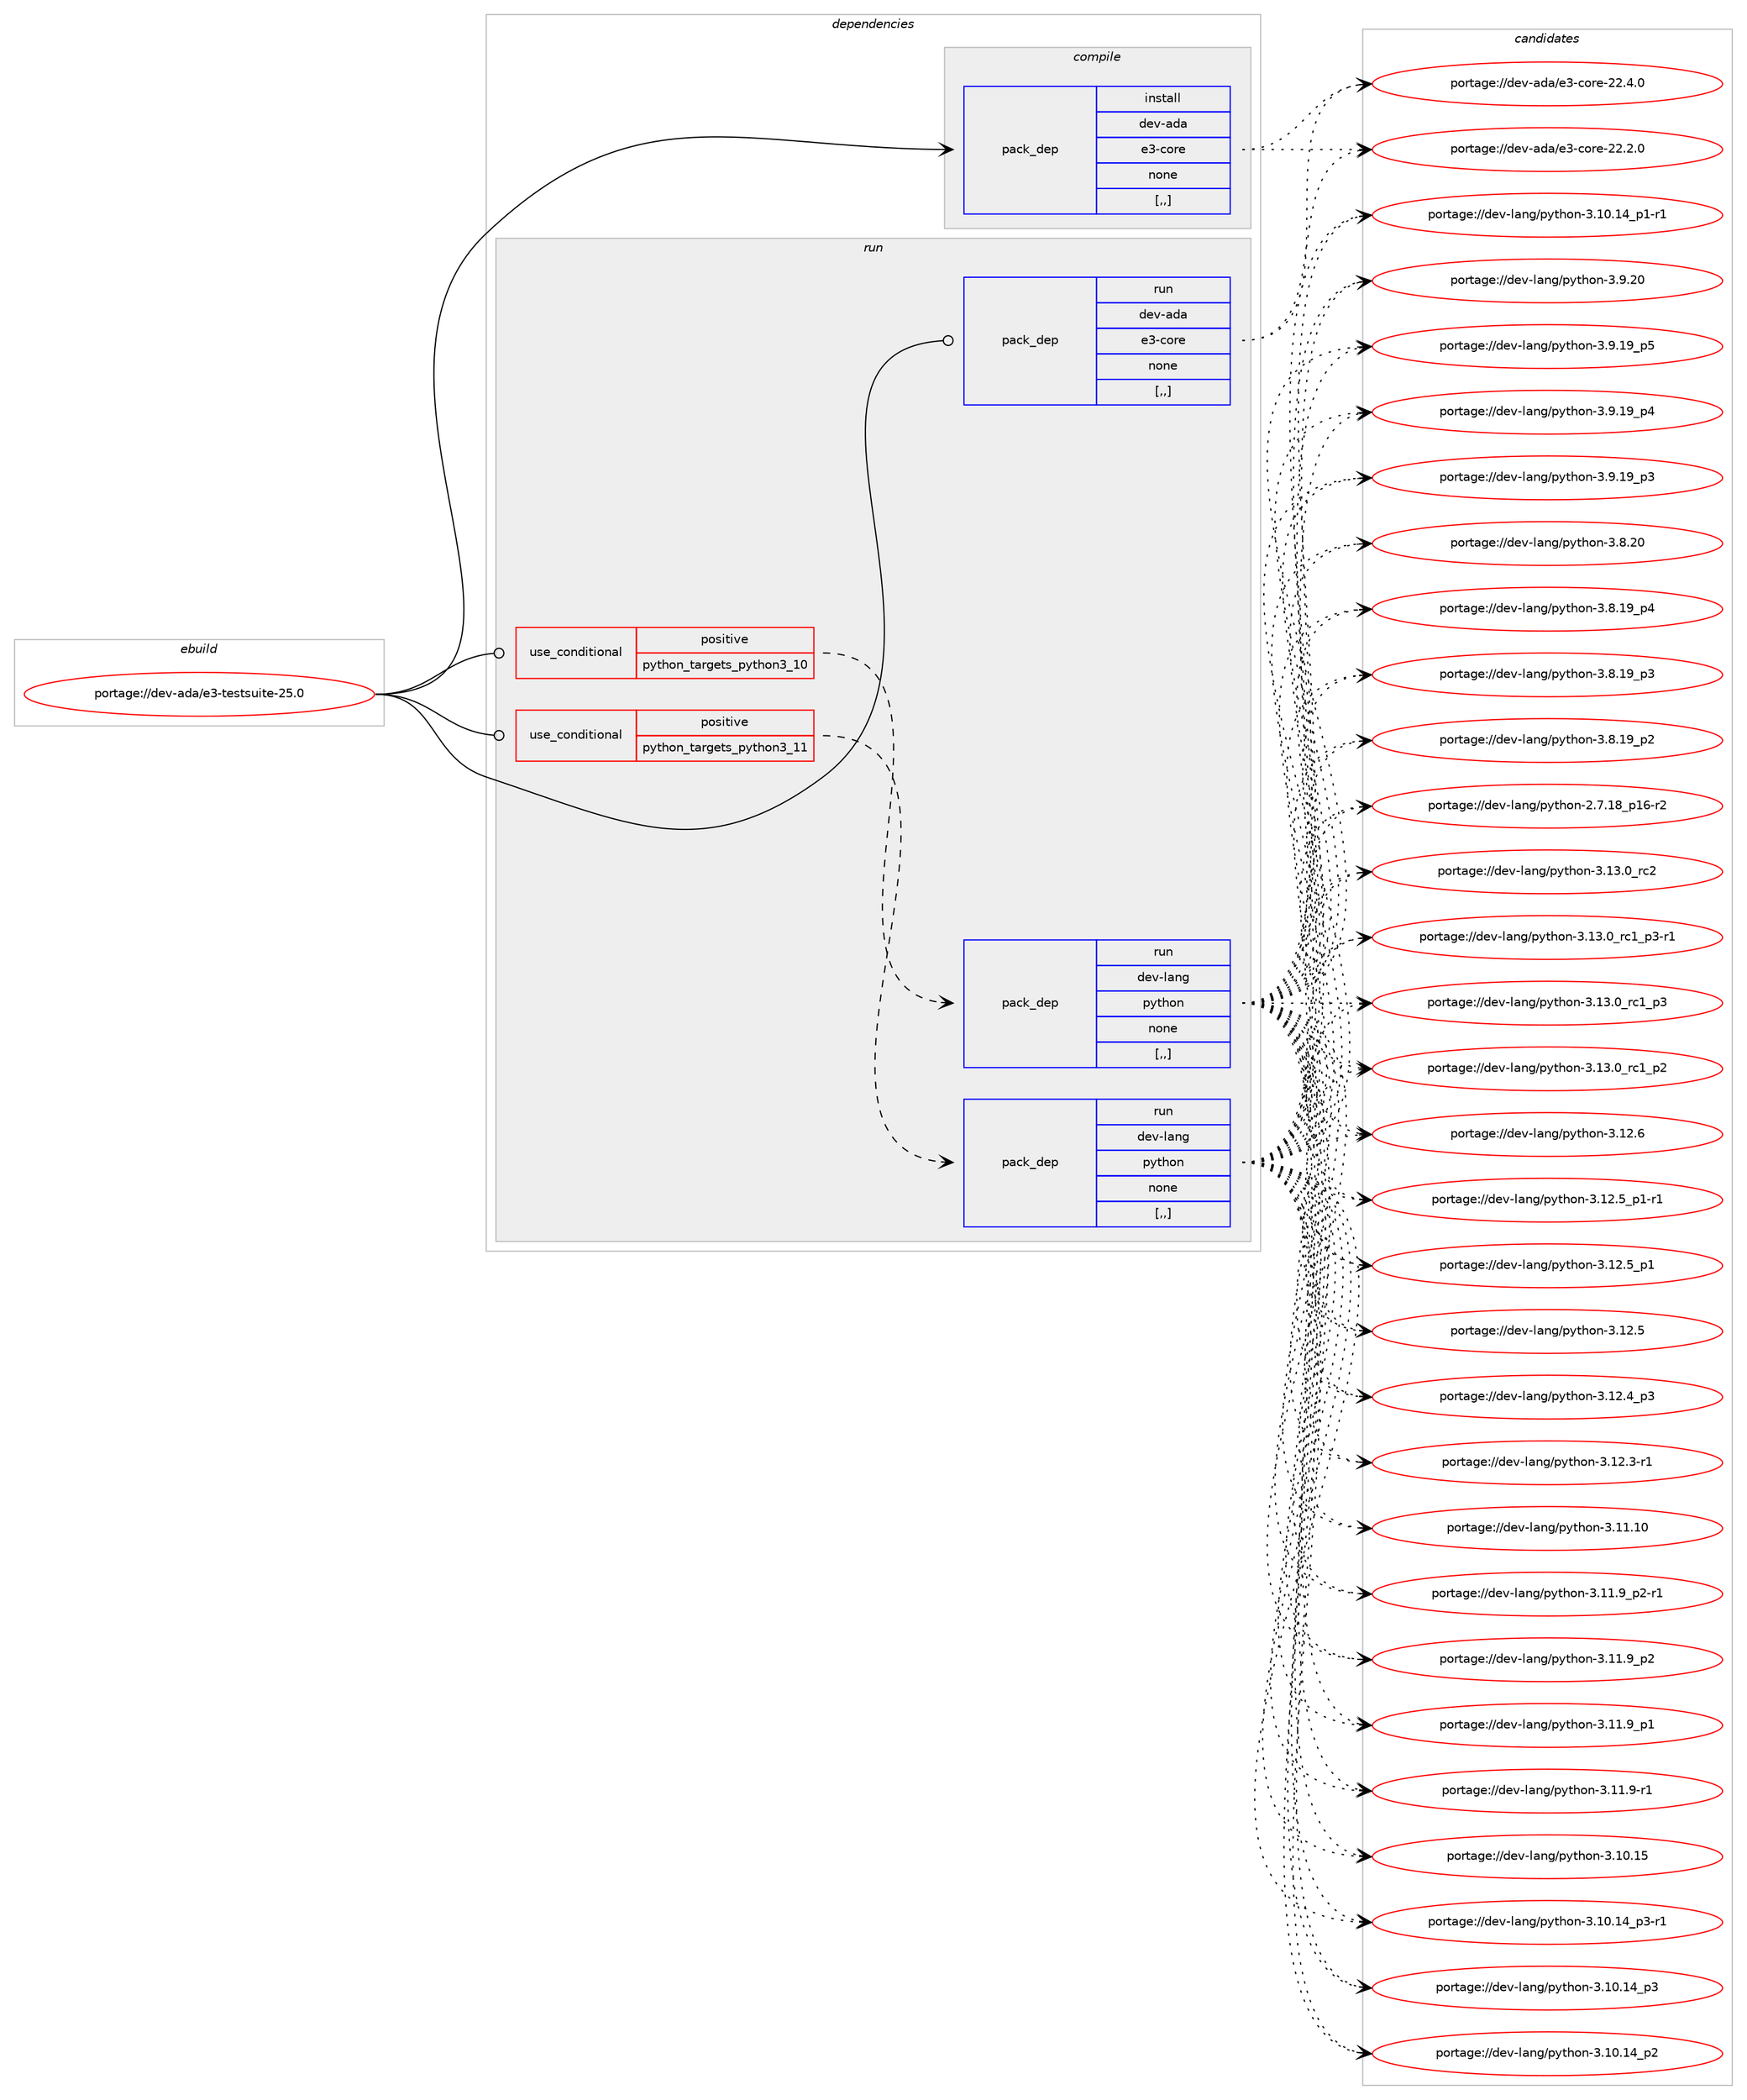 digraph prolog {

# *************
# Graph options
# *************

newrank=true;
concentrate=true;
compound=true;
graph [rankdir=LR,fontname=Helvetica,fontsize=10,ranksep=1.5];#, ranksep=2.5, nodesep=0.2];
edge  [arrowhead=vee];
node  [fontname=Helvetica,fontsize=10];

# **********
# The ebuild
# **********

subgraph cluster_leftcol {
color=gray;
label=<<i>ebuild</i>>;
id [label="portage://dev-ada/e3-testsuite-25.0", color=red, width=4, href="../dev-ada/e3-testsuite-25.0.svg"];
}

# ****************
# The dependencies
# ****************

subgraph cluster_midcol {
color=gray;
label=<<i>dependencies</i>>;
subgraph cluster_compile {
fillcolor="#eeeeee";
style=filled;
label=<<i>compile</i>>;
subgraph pack406207 {
dependency557015 [label=<<TABLE BORDER="0" CELLBORDER="1" CELLSPACING="0" CELLPADDING="4" WIDTH="220"><TR><TD ROWSPAN="6" CELLPADDING="30">pack_dep</TD></TR><TR><TD WIDTH="110">install</TD></TR><TR><TD>dev-ada</TD></TR><TR><TD>e3-core</TD></TR><TR><TD>none</TD></TR><TR><TD>[,,]</TD></TR></TABLE>>, shape=none, color=blue];
}
id:e -> dependency557015:w [weight=20,style="solid",arrowhead="vee"];
}
subgraph cluster_compileandrun {
fillcolor="#eeeeee";
style=filled;
label=<<i>compile and run</i>>;
}
subgraph cluster_run {
fillcolor="#eeeeee";
style=filled;
label=<<i>run</i>>;
subgraph cond146286 {
dependency557016 [label=<<TABLE BORDER="0" CELLBORDER="1" CELLSPACING="0" CELLPADDING="4"><TR><TD ROWSPAN="3" CELLPADDING="10">use_conditional</TD></TR><TR><TD>positive</TD></TR><TR><TD>python_targets_python3_10</TD></TR></TABLE>>, shape=none, color=red];
subgraph pack406208 {
dependency557017 [label=<<TABLE BORDER="0" CELLBORDER="1" CELLSPACING="0" CELLPADDING="4" WIDTH="220"><TR><TD ROWSPAN="6" CELLPADDING="30">pack_dep</TD></TR><TR><TD WIDTH="110">run</TD></TR><TR><TD>dev-lang</TD></TR><TR><TD>python</TD></TR><TR><TD>none</TD></TR><TR><TD>[,,]</TD></TR></TABLE>>, shape=none, color=blue];
}
dependency557016:e -> dependency557017:w [weight=20,style="dashed",arrowhead="vee"];
}
id:e -> dependency557016:w [weight=20,style="solid",arrowhead="odot"];
subgraph cond146287 {
dependency557018 [label=<<TABLE BORDER="0" CELLBORDER="1" CELLSPACING="0" CELLPADDING="4"><TR><TD ROWSPAN="3" CELLPADDING="10">use_conditional</TD></TR><TR><TD>positive</TD></TR><TR><TD>python_targets_python3_11</TD></TR></TABLE>>, shape=none, color=red];
subgraph pack406209 {
dependency557019 [label=<<TABLE BORDER="0" CELLBORDER="1" CELLSPACING="0" CELLPADDING="4" WIDTH="220"><TR><TD ROWSPAN="6" CELLPADDING="30">pack_dep</TD></TR><TR><TD WIDTH="110">run</TD></TR><TR><TD>dev-lang</TD></TR><TR><TD>python</TD></TR><TR><TD>none</TD></TR><TR><TD>[,,]</TD></TR></TABLE>>, shape=none, color=blue];
}
dependency557018:e -> dependency557019:w [weight=20,style="dashed",arrowhead="vee"];
}
id:e -> dependency557018:w [weight=20,style="solid",arrowhead="odot"];
subgraph pack406210 {
dependency557020 [label=<<TABLE BORDER="0" CELLBORDER="1" CELLSPACING="0" CELLPADDING="4" WIDTH="220"><TR><TD ROWSPAN="6" CELLPADDING="30">pack_dep</TD></TR><TR><TD WIDTH="110">run</TD></TR><TR><TD>dev-ada</TD></TR><TR><TD>e3-core</TD></TR><TR><TD>none</TD></TR><TR><TD>[,,]</TD></TR></TABLE>>, shape=none, color=blue];
}
id:e -> dependency557020:w [weight=20,style="solid",arrowhead="odot"];
}
}

# **************
# The candidates
# **************

subgraph cluster_choices {
rank=same;
color=gray;
label=<<i>candidates</i>>;

subgraph choice406207 {
color=black;
nodesep=1;
choice1001011184597100974710151459911111410145505046524648 [label="portage://dev-ada/e3-core-22.4.0", color=red, width=4,href="../dev-ada/e3-core-22.4.0.svg"];
choice1001011184597100974710151459911111410145505046504648 [label="portage://dev-ada/e3-core-22.2.0", color=red, width=4,href="../dev-ada/e3-core-22.2.0.svg"];
dependency557015:e -> choice1001011184597100974710151459911111410145505046524648:w [style=dotted,weight="100"];
dependency557015:e -> choice1001011184597100974710151459911111410145505046504648:w [style=dotted,weight="100"];
}
subgraph choice406208 {
color=black;
nodesep=1;
choice10010111845108971101034711212111610411111045514649514648951149950 [label="portage://dev-lang/python-3.13.0_rc2", color=red, width=4,href="../dev-lang/python-3.13.0_rc2.svg"];
choice1001011184510897110103471121211161041111104551464951464895114994995112514511449 [label="portage://dev-lang/python-3.13.0_rc1_p3-r1", color=red, width=4,href="../dev-lang/python-3.13.0_rc1_p3-r1.svg"];
choice100101118451089711010347112121116104111110455146495146489511499499511251 [label="portage://dev-lang/python-3.13.0_rc1_p3", color=red, width=4,href="../dev-lang/python-3.13.0_rc1_p3.svg"];
choice100101118451089711010347112121116104111110455146495146489511499499511250 [label="portage://dev-lang/python-3.13.0_rc1_p2", color=red, width=4,href="../dev-lang/python-3.13.0_rc1_p2.svg"];
choice10010111845108971101034711212111610411111045514649504654 [label="portage://dev-lang/python-3.12.6", color=red, width=4,href="../dev-lang/python-3.12.6.svg"];
choice1001011184510897110103471121211161041111104551464950465395112494511449 [label="portage://dev-lang/python-3.12.5_p1-r1", color=red, width=4,href="../dev-lang/python-3.12.5_p1-r1.svg"];
choice100101118451089711010347112121116104111110455146495046539511249 [label="portage://dev-lang/python-3.12.5_p1", color=red, width=4,href="../dev-lang/python-3.12.5_p1.svg"];
choice10010111845108971101034711212111610411111045514649504653 [label="portage://dev-lang/python-3.12.5", color=red, width=4,href="../dev-lang/python-3.12.5.svg"];
choice100101118451089711010347112121116104111110455146495046529511251 [label="portage://dev-lang/python-3.12.4_p3", color=red, width=4,href="../dev-lang/python-3.12.4_p3.svg"];
choice100101118451089711010347112121116104111110455146495046514511449 [label="portage://dev-lang/python-3.12.3-r1", color=red, width=4,href="../dev-lang/python-3.12.3-r1.svg"];
choice1001011184510897110103471121211161041111104551464949464948 [label="portage://dev-lang/python-3.11.10", color=red, width=4,href="../dev-lang/python-3.11.10.svg"];
choice1001011184510897110103471121211161041111104551464949465795112504511449 [label="portage://dev-lang/python-3.11.9_p2-r1", color=red, width=4,href="../dev-lang/python-3.11.9_p2-r1.svg"];
choice100101118451089711010347112121116104111110455146494946579511250 [label="portage://dev-lang/python-3.11.9_p2", color=red, width=4,href="../dev-lang/python-3.11.9_p2.svg"];
choice100101118451089711010347112121116104111110455146494946579511249 [label="portage://dev-lang/python-3.11.9_p1", color=red, width=4,href="../dev-lang/python-3.11.9_p1.svg"];
choice100101118451089711010347112121116104111110455146494946574511449 [label="portage://dev-lang/python-3.11.9-r1", color=red, width=4,href="../dev-lang/python-3.11.9-r1.svg"];
choice1001011184510897110103471121211161041111104551464948464953 [label="portage://dev-lang/python-3.10.15", color=red, width=4,href="../dev-lang/python-3.10.15.svg"];
choice100101118451089711010347112121116104111110455146494846495295112514511449 [label="portage://dev-lang/python-3.10.14_p3-r1", color=red, width=4,href="../dev-lang/python-3.10.14_p3-r1.svg"];
choice10010111845108971101034711212111610411111045514649484649529511251 [label="portage://dev-lang/python-3.10.14_p3", color=red, width=4,href="../dev-lang/python-3.10.14_p3.svg"];
choice10010111845108971101034711212111610411111045514649484649529511250 [label="portage://dev-lang/python-3.10.14_p2", color=red, width=4,href="../dev-lang/python-3.10.14_p2.svg"];
choice100101118451089711010347112121116104111110455146494846495295112494511449 [label="portage://dev-lang/python-3.10.14_p1-r1", color=red, width=4,href="../dev-lang/python-3.10.14_p1-r1.svg"];
choice10010111845108971101034711212111610411111045514657465048 [label="portage://dev-lang/python-3.9.20", color=red, width=4,href="../dev-lang/python-3.9.20.svg"];
choice100101118451089711010347112121116104111110455146574649579511253 [label="portage://dev-lang/python-3.9.19_p5", color=red, width=4,href="../dev-lang/python-3.9.19_p5.svg"];
choice100101118451089711010347112121116104111110455146574649579511252 [label="portage://dev-lang/python-3.9.19_p4", color=red, width=4,href="../dev-lang/python-3.9.19_p4.svg"];
choice100101118451089711010347112121116104111110455146574649579511251 [label="portage://dev-lang/python-3.9.19_p3", color=red, width=4,href="../dev-lang/python-3.9.19_p3.svg"];
choice10010111845108971101034711212111610411111045514656465048 [label="portage://dev-lang/python-3.8.20", color=red, width=4,href="../dev-lang/python-3.8.20.svg"];
choice100101118451089711010347112121116104111110455146564649579511252 [label="portage://dev-lang/python-3.8.19_p4", color=red, width=4,href="../dev-lang/python-3.8.19_p4.svg"];
choice100101118451089711010347112121116104111110455146564649579511251 [label="portage://dev-lang/python-3.8.19_p3", color=red, width=4,href="../dev-lang/python-3.8.19_p3.svg"];
choice100101118451089711010347112121116104111110455146564649579511250 [label="portage://dev-lang/python-3.8.19_p2", color=red, width=4,href="../dev-lang/python-3.8.19_p2.svg"];
choice100101118451089711010347112121116104111110455046554649569511249544511450 [label="portage://dev-lang/python-2.7.18_p16-r2", color=red, width=4,href="../dev-lang/python-2.7.18_p16-r2.svg"];
dependency557017:e -> choice10010111845108971101034711212111610411111045514649514648951149950:w [style=dotted,weight="100"];
dependency557017:e -> choice1001011184510897110103471121211161041111104551464951464895114994995112514511449:w [style=dotted,weight="100"];
dependency557017:e -> choice100101118451089711010347112121116104111110455146495146489511499499511251:w [style=dotted,weight="100"];
dependency557017:e -> choice100101118451089711010347112121116104111110455146495146489511499499511250:w [style=dotted,weight="100"];
dependency557017:e -> choice10010111845108971101034711212111610411111045514649504654:w [style=dotted,weight="100"];
dependency557017:e -> choice1001011184510897110103471121211161041111104551464950465395112494511449:w [style=dotted,weight="100"];
dependency557017:e -> choice100101118451089711010347112121116104111110455146495046539511249:w [style=dotted,weight="100"];
dependency557017:e -> choice10010111845108971101034711212111610411111045514649504653:w [style=dotted,weight="100"];
dependency557017:e -> choice100101118451089711010347112121116104111110455146495046529511251:w [style=dotted,weight="100"];
dependency557017:e -> choice100101118451089711010347112121116104111110455146495046514511449:w [style=dotted,weight="100"];
dependency557017:e -> choice1001011184510897110103471121211161041111104551464949464948:w [style=dotted,weight="100"];
dependency557017:e -> choice1001011184510897110103471121211161041111104551464949465795112504511449:w [style=dotted,weight="100"];
dependency557017:e -> choice100101118451089711010347112121116104111110455146494946579511250:w [style=dotted,weight="100"];
dependency557017:e -> choice100101118451089711010347112121116104111110455146494946579511249:w [style=dotted,weight="100"];
dependency557017:e -> choice100101118451089711010347112121116104111110455146494946574511449:w [style=dotted,weight="100"];
dependency557017:e -> choice1001011184510897110103471121211161041111104551464948464953:w [style=dotted,weight="100"];
dependency557017:e -> choice100101118451089711010347112121116104111110455146494846495295112514511449:w [style=dotted,weight="100"];
dependency557017:e -> choice10010111845108971101034711212111610411111045514649484649529511251:w [style=dotted,weight="100"];
dependency557017:e -> choice10010111845108971101034711212111610411111045514649484649529511250:w [style=dotted,weight="100"];
dependency557017:e -> choice100101118451089711010347112121116104111110455146494846495295112494511449:w [style=dotted,weight="100"];
dependency557017:e -> choice10010111845108971101034711212111610411111045514657465048:w [style=dotted,weight="100"];
dependency557017:e -> choice100101118451089711010347112121116104111110455146574649579511253:w [style=dotted,weight="100"];
dependency557017:e -> choice100101118451089711010347112121116104111110455146574649579511252:w [style=dotted,weight="100"];
dependency557017:e -> choice100101118451089711010347112121116104111110455146574649579511251:w [style=dotted,weight="100"];
dependency557017:e -> choice10010111845108971101034711212111610411111045514656465048:w [style=dotted,weight="100"];
dependency557017:e -> choice100101118451089711010347112121116104111110455146564649579511252:w [style=dotted,weight="100"];
dependency557017:e -> choice100101118451089711010347112121116104111110455146564649579511251:w [style=dotted,weight="100"];
dependency557017:e -> choice100101118451089711010347112121116104111110455146564649579511250:w [style=dotted,weight="100"];
dependency557017:e -> choice100101118451089711010347112121116104111110455046554649569511249544511450:w [style=dotted,weight="100"];
}
subgraph choice406209 {
color=black;
nodesep=1;
choice10010111845108971101034711212111610411111045514649514648951149950 [label="portage://dev-lang/python-3.13.0_rc2", color=red, width=4,href="../dev-lang/python-3.13.0_rc2.svg"];
choice1001011184510897110103471121211161041111104551464951464895114994995112514511449 [label="portage://dev-lang/python-3.13.0_rc1_p3-r1", color=red, width=4,href="../dev-lang/python-3.13.0_rc1_p3-r1.svg"];
choice100101118451089711010347112121116104111110455146495146489511499499511251 [label="portage://dev-lang/python-3.13.0_rc1_p3", color=red, width=4,href="../dev-lang/python-3.13.0_rc1_p3.svg"];
choice100101118451089711010347112121116104111110455146495146489511499499511250 [label="portage://dev-lang/python-3.13.0_rc1_p2", color=red, width=4,href="../dev-lang/python-3.13.0_rc1_p2.svg"];
choice10010111845108971101034711212111610411111045514649504654 [label="portage://dev-lang/python-3.12.6", color=red, width=4,href="../dev-lang/python-3.12.6.svg"];
choice1001011184510897110103471121211161041111104551464950465395112494511449 [label="portage://dev-lang/python-3.12.5_p1-r1", color=red, width=4,href="../dev-lang/python-3.12.5_p1-r1.svg"];
choice100101118451089711010347112121116104111110455146495046539511249 [label="portage://dev-lang/python-3.12.5_p1", color=red, width=4,href="../dev-lang/python-3.12.5_p1.svg"];
choice10010111845108971101034711212111610411111045514649504653 [label="portage://dev-lang/python-3.12.5", color=red, width=4,href="../dev-lang/python-3.12.5.svg"];
choice100101118451089711010347112121116104111110455146495046529511251 [label="portage://dev-lang/python-3.12.4_p3", color=red, width=4,href="../dev-lang/python-3.12.4_p3.svg"];
choice100101118451089711010347112121116104111110455146495046514511449 [label="portage://dev-lang/python-3.12.3-r1", color=red, width=4,href="../dev-lang/python-3.12.3-r1.svg"];
choice1001011184510897110103471121211161041111104551464949464948 [label="portage://dev-lang/python-3.11.10", color=red, width=4,href="../dev-lang/python-3.11.10.svg"];
choice1001011184510897110103471121211161041111104551464949465795112504511449 [label="portage://dev-lang/python-3.11.9_p2-r1", color=red, width=4,href="../dev-lang/python-3.11.9_p2-r1.svg"];
choice100101118451089711010347112121116104111110455146494946579511250 [label="portage://dev-lang/python-3.11.9_p2", color=red, width=4,href="../dev-lang/python-3.11.9_p2.svg"];
choice100101118451089711010347112121116104111110455146494946579511249 [label="portage://dev-lang/python-3.11.9_p1", color=red, width=4,href="../dev-lang/python-3.11.9_p1.svg"];
choice100101118451089711010347112121116104111110455146494946574511449 [label="portage://dev-lang/python-3.11.9-r1", color=red, width=4,href="../dev-lang/python-3.11.9-r1.svg"];
choice1001011184510897110103471121211161041111104551464948464953 [label="portage://dev-lang/python-3.10.15", color=red, width=4,href="../dev-lang/python-3.10.15.svg"];
choice100101118451089711010347112121116104111110455146494846495295112514511449 [label="portage://dev-lang/python-3.10.14_p3-r1", color=red, width=4,href="../dev-lang/python-3.10.14_p3-r1.svg"];
choice10010111845108971101034711212111610411111045514649484649529511251 [label="portage://dev-lang/python-3.10.14_p3", color=red, width=4,href="../dev-lang/python-3.10.14_p3.svg"];
choice10010111845108971101034711212111610411111045514649484649529511250 [label="portage://dev-lang/python-3.10.14_p2", color=red, width=4,href="../dev-lang/python-3.10.14_p2.svg"];
choice100101118451089711010347112121116104111110455146494846495295112494511449 [label="portage://dev-lang/python-3.10.14_p1-r1", color=red, width=4,href="../dev-lang/python-3.10.14_p1-r1.svg"];
choice10010111845108971101034711212111610411111045514657465048 [label="portage://dev-lang/python-3.9.20", color=red, width=4,href="../dev-lang/python-3.9.20.svg"];
choice100101118451089711010347112121116104111110455146574649579511253 [label="portage://dev-lang/python-3.9.19_p5", color=red, width=4,href="../dev-lang/python-3.9.19_p5.svg"];
choice100101118451089711010347112121116104111110455146574649579511252 [label="portage://dev-lang/python-3.9.19_p4", color=red, width=4,href="../dev-lang/python-3.9.19_p4.svg"];
choice100101118451089711010347112121116104111110455146574649579511251 [label="portage://dev-lang/python-3.9.19_p3", color=red, width=4,href="../dev-lang/python-3.9.19_p3.svg"];
choice10010111845108971101034711212111610411111045514656465048 [label="portage://dev-lang/python-3.8.20", color=red, width=4,href="../dev-lang/python-3.8.20.svg"];
choice100101118451089711010347112121116104111110455146564649579511252 [label="portage://dev-lang/python-3.8.19_p4", color=red, width=4,href="../dev-lang/python-3.8.19_p4.svg"];
choice100101118451089711010347112121116104111110455146564649579511251 [label="portage://dev-lang/python-3.8.19_p3", color=red, width=4,href="../dev-lang/python-3.8.19_p3.svg"];
choice100101118451089711010347112121116104111110455146564649579511250 [label="portage://dev-lang/python-3.8.19_p2", color=red, width=4,href="../dev-lang/python-3.8.19_p2.svg"];
choice100101118451089711010347112121116104111110455046554649569511249544511450 [label="portage://dev-lang/python-2.7.18_p16-r2", color=red, width=4,href="../dev-lang/python-2.7.18_p16-r2.svg"];
dependency557019:e -> choice10010111845108971101034711212111610411111045514649514648951149950:w [style=dotted,weight="100"];
dependency557019:e -> choice1001011184510897110103471121211161041111104551464951464895114994995112514511449:w [style=dotted,weight="100"];
dependency557019:e -> choice100101118451089711010347112121116104111110455146495146489511499499511251:w [style=dotted,weight="100"];
dependency557019:e -> choice100101118451089711010347112121116104111110455146495146489511499499511250:w [style=dotted,weight="100"];
dependency557019:e -> choice10010111845108971101034711212111610411111045514649504654:w [style=dotted,weight="100"];
dependency557019:e -> choice1001011184510897110103471121211161041111104551464950465395112494511449:w [style=dotted,weight="100"];
dependency557019:e -> choice100101118451089711010347112121116104111110455146495046539511249:w [style=dotted,weight="100"];
dependency557019:e -> choice10010111845108971101034711212111610411111045514649504653:w [style=dotted,weight="100"];
dependency557019:e -> choice100101118451089711010347112121116104111110455146495046529511251:w [style=dotted,weight="100"];
dependency557019:e -> choice100101118451089711010347112121116104111110455146495046514511449:w [style=dotted,weight="100"];
dependency557019:e -> choice1001011184510897110103471121211161041111104551464949464948:w [style=dotted,weight="100"];
dependency557019:e -> choice1001011184510897110103471121211161041111104551464949465795112504511449:w [style=dotted,weight="100"];
dependency557019:e -> choice100101118451089711010347112121116104111110455146494946579511250:w [style=dotted,weight="100"];
dependency557019:e -> choice100101118451089711010347112121116104111110455146494946579511249:w [style=dotted,weight="100"];
dependency557019:e -> choice100101118451089711010347112121116104111110455146494946574511449:w [style=dotted,weight="100"];
dependency557019:e -> choice1001011184510897110103471121211161041111104551464948464953:w [style=dotted,weight="100"];
dependency557019:e -> choice100101118451089711010347112121116104111110455146494846495295112514511449:w [style=dotted,weight="100"];
dependency557019:e -> choice10010111845108971101034711212111610411111045514649484649529511251:w [style=dotted,weight="100"];
dependency557019:e -> choice10010111845108971101034711212111610411111045514649484649529511250:w [style=dotted,weight="100"];
dependency557019:e -> choice100101118451089711010347112121116104111110455146494846495295112494511449:w [style=dotted,weight="100"];
dependency557019:e -> choice10010111845108971101034711212111610411111045514657465048:w [style=dotted,weight="100"];
dependency557019:e -> choice100101118451089711010347112121116104111110455146574649579511253:w [style=dotted,weight="100"];
dependency557019:e -> choice100101118451089711010347112121116104111110455146574649579511252:w [style=dotted,weight="100"];
dependency557019:e -> choice100101118451089711010347112121116104111110455146574649579511251:w [style=dotted,weight="100"];
dependency557019:e -> choice10010111845108971101034711212111610411111045514656465048:w [style=dotted,weight="100"];
dependency557019:e -> choice100101118451089711010347112121116104111110455146564649579511252:w [style=dotted,weight="100"];
dependency557019:e -> choice100101118451089711010347112121116104111110455146564649579511251:w [style=dotted,weight="100"];
dependency557019:e -> choice100101118451089711010347112121116104111110455146564649579511250:w [style=dotted,weight="100"];
dependency557019:e -> choice100101118451089711010347112121116104111110455046554649569511249544511450:w [style=dotted,weight="100"];
}
subgraph choice406210 {
color=black;
nodesep=1;
choice1001011184597100974710151459911111410145505046524648 [label="portage://dev-ada/e3-core-22.4.0", color=red, width=4,href="../dev-ada/e3-core-22.4.0.svg"];
choice1001011184597100974710151459911111410145505046504648 [label="portage://dev-ada/e3-core-22.2.0", color=red, width=4,href="../dev-ada/e3-core-22.2.0.svg"];
dependency557020:e -> choice1001011184597100974710151459911111410145505046524648:w [style=dotted,weight="100"];
dependency557020:e -> choice1001011184597100974710151459911111410145505046504648:w [style=dotted,weight="100"];
}
}

}
